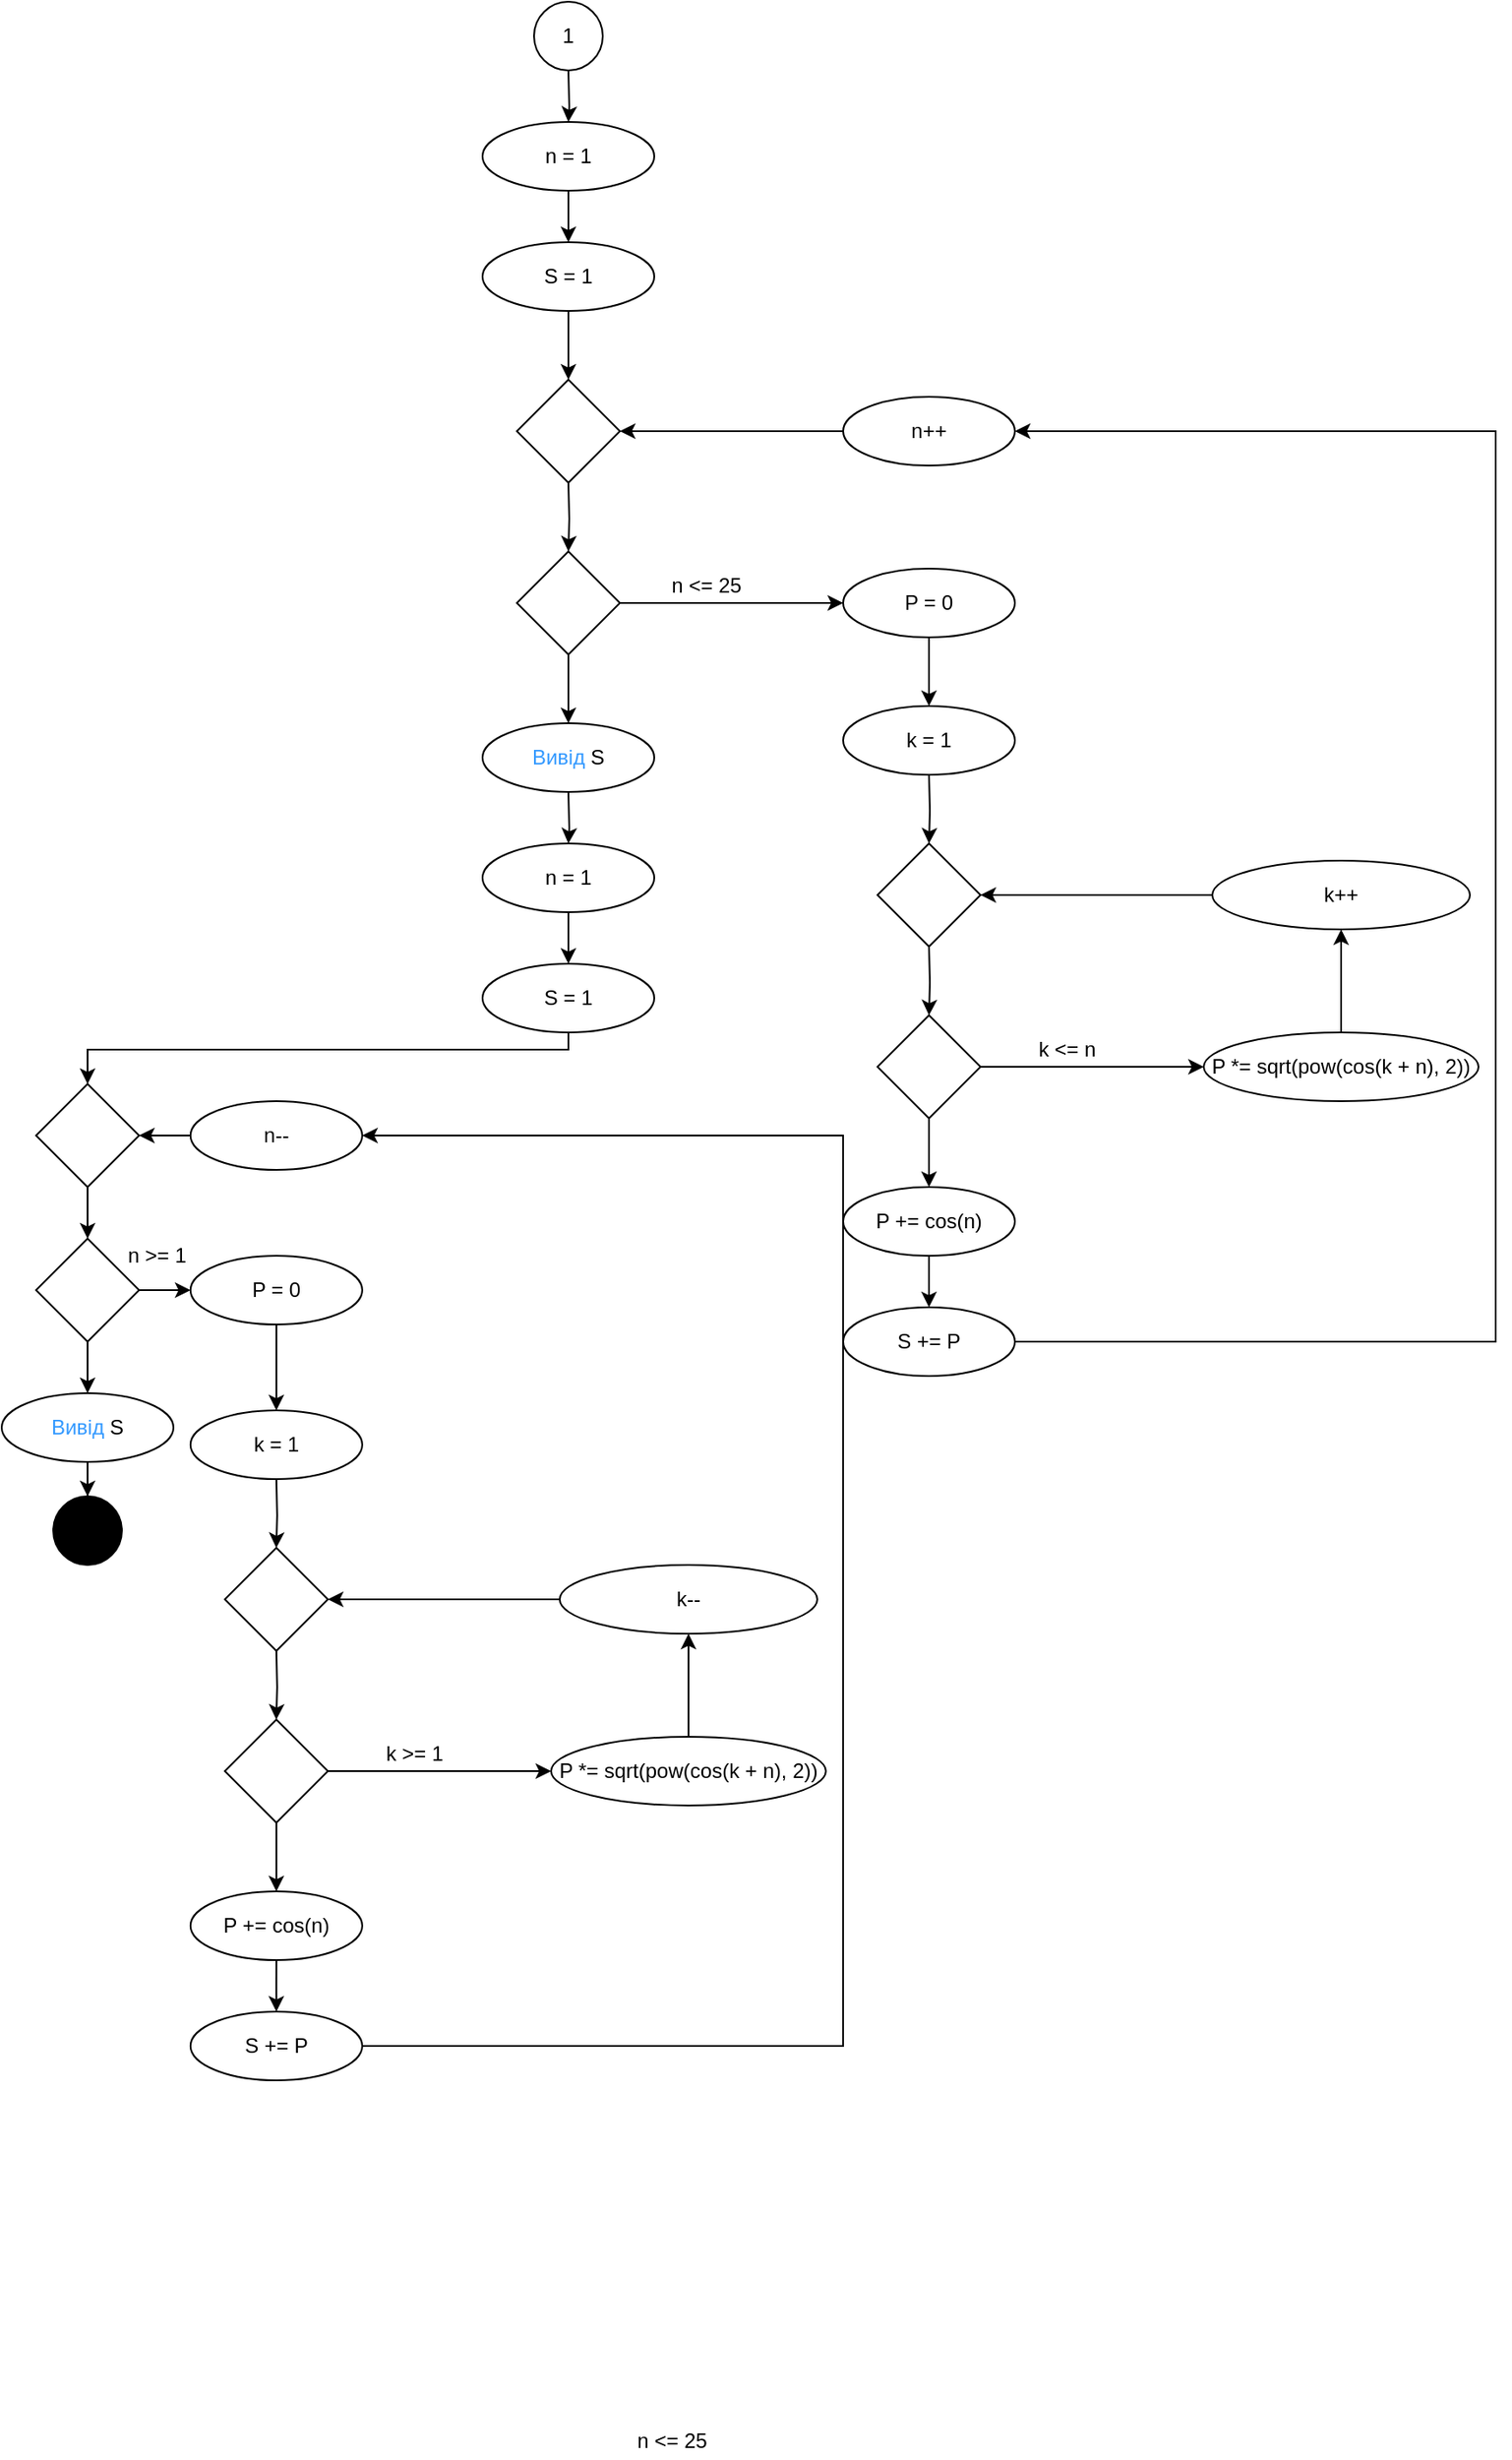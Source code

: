 <mxfile version="15.4.1" type="device"><diagram id="J2grqiuq2aGttQ_H3u8r" name="Page-1"><mxGraphModel dx="2595" dy="1288" grid="1" gridSize="10" guides="1" tooltips="1" connect="1" arrows="1" fold="1" page="1" pageScale="1" pageWidth="827" pageHeight="1169" math="0" shadow="0"><root><mxCell id="0"/><mxCell id="1" parent="0"/><mxCell id="qovQASz2GkLh3S3JLpxb-179" value="" style="edgeStyle=orthogonalEdgeStyle;rounded=0;orthogonalLoop=1;jettySize=auto;html=1;" edge="1" parent="1" target="qovQASz2GkLh3S3JLpxb-178"><mxGeometry relative="1" as="geometry"><mxPoint x="480" y="90" as="sourcePoint"/></mxGeometry></mxCell><mxCell id="qovQASz2GkLh3S3JLpxb-181" value="" style="edgeStyle=orthogonalEdgeStyle;rounded=0;orthogonalLoop=1;jettySize=auto;html=1;" edge="1" parent="1" source="qovQASz2GkLh3S3JLpxb-178" target="qovQASz2GkLh3S3JLpxb-180"><mxGeometry relative="1" as="geometry"/></mxCell><mxCell id="qovQASz2GkLh3S3JLpxb-178" value="n = 1" style="ellipse;whiteSpace=wrap;html=1;fillColor=#FFFFFF;" vertex="1" parent="1"><mxGeometry x="430" y="120" width="100" height="40" as="geometry"/></mxCell><mxCell id="qovQASz2GkLh3S3JLpxb-183" value="" style="edgeStyle=orthogonalEdgeStyle;rounded=0;orthogonalLoop=1;jettySize=auto;html=1;" edge="1" parent="1" source="qovQASz2GkLh3S3JLpxb-180" target="qovQASz2GkLh3S3JLpxb-182"><mxGeometry relative="1" as="geometry"/></mxCell><mxCell id="qovQASz2GkLh3S3JLpxb-180" value="S = 1" style="ellipse;whiteSpace=wrap;html=1;fillColor=#FFFFFF;" vertex="1" parent="1"><mxGeometry x="430" y="190" width="100" height="40" as="geometry"/></mxCell><mxCell id="qovQASz2GkLh3S3JLpxb-182" value="" style="rhombus;whiteSpace=wrap;html=1;fillColor=#FFFFFF;" vertex="1" parent="1"><mxGeometry x="450" y="270" width="60" height="60" as="geometry"/></mxCell><mxCell id="qovQASz2GkLh3S3JLpxb-186" value="" style="edgeStyle=orthogonalEdgeStyle;rounded=0;orthogonalLoop=1;jettySize=auto;html=1;" edge="1" parent="1" target="qovQASz2GkLh3S3JLpxb-187"><mxGeometry relative="1" as="geometry"><mxPoint x="480" y="330" as="sourcePoint"/></mxGeometry></mxCell><mxCell id="qovQASz2GkLh3S3JLpxb-192" style="edgeStyle=orthogonalEdgeStyle;rounded=0;orthogonalLoop=1;jettySize=auto;html=1;exitX=1;exitY=0.5;exitDx=0;exitDy=0;entryX=0;entryY=0.5;entryDx=0;entryDy=0;" edge="1" parent="1" source="qovQASz2GkLh3S3JLpxb-187" target="qovQASz2GkLh3S3JLpxb-188"><mxGeometry relative="1" as="geometry"/></mxCell><mxCell id="qovQASz2GkLh3S3JLpxb-212" value="" style="edgeStyle=orthogonalEdgeStyle;rounded=0;orthogonalLoop=1;jettySize=auto;html=1;fontColor=#3399FF;" edge="1" parent="1" source="qovQASz2GkLh3S3JLpxb-187" target="qovQASz2GkLh3S3JLpxb-211"><mxGeometry relative="1" as="geometry"/></mxCell><mxCell id="qovQASz2GkLh3S3JLpxb-187" value="" style="rhombus;whiteSpace=wrap;html=1;fillColor=#FFFFFF;" vertex="1" parent="1"><mxGeometry x="450" y="370" width="60" height="60" as="geometry"/></mxCell><mxCell id="qovQASz2GkLh3S3JLpxb-195" value="" style="edgeStyle=orthogonalEdgeStyle;rounded=0;orthogonalLoop=1;jettySize=auto;html=1;" edge="1" parent="1" source="qovQASz2GkLh3S3JLpxb-188" target="qovQASz2GkLh3S3JLpxb-194"><mxGeometry relative="1" as="geometry"/></mxCell><mxCell id="qovQASz2GkLh3S3JLpxb-188" value="P = 0" style="ellipse;whiteSpace=wrap;html=1;fillColor=#FFFFFF;" vertex="1" parent="1"><mxGeometry x="640" y="380" width="100" height="40" as="geometry"/></mxCell><mxCell id="qovQASz2GkLh3S3JLpxb-191" style="edgeStyle=orthogonalEdgeStyle;rounded=0;orthogonalLoop=1;jettySize=auto;html=1;exitX=0;exitY=0.5;exitDx=0;exitDy=0;entryX=1;entryY=0.5;entryDx=0;entryDy=0;" edge="1" parent="1" source="qovQASz2GkLh3S3JLpxb-189" target="qovQASz2GkLh3S3JLpxb-182"><mxGeometry relative="1" as="geometry"/></mxCell><mxCell id="qovQASz2GkLh3S3JLpxb-189" value="n++" style="ellipse;whiteSpace=wrap;html=1;fillColor=#FFFFFF;" vertex="1" parent="1"><mxGeometry x="640" y="280" width="100" height="40" as="geometry"/></mxCell><mxCell id="qovQASz2GkLh3S3JLpxb-193" value="n &amp;lt;= 25" style="text;html=1;align=center;verticalAlign=middle;resizable=0;points=[];autosize=1;strokeColor=none;fillColor=none;" vertex="1" parent="1"><mxGeometry x="530" y="380" width="60" height="20" as="geometry"/></mxCell><mxCell id="qovQASz2GkLh3S3JLpxb-194" value="k = 1" style="ellipse;whiteSpace=wrap;html=1;fillColor=#FFFFFF;" vertex="1" parent="1"><mxGeometry x="640" y="460" width="100" height="40" as="geometry"/></mxCell><mxCell id="qovQASz2GkLh3S3JLpxb-196" value="" style="edgeStyle=orthogonalEdgeStyle;rounded=0;orthogonalLoop=1;jettySize=auto;html=1;" edge="1" parent="1" target="qovQASz2GkLh3S3JLpxb-197"><mxGeometry relative="1" as="geometry"><mxPoint x="690" y="500" as="sourcePoint"/></mxGeometry></mxCell><mxCell id="qovQASz2GkLh3S3JLpxb-197" value="" style="rhombus;whiteSpace=wrap;html=1;fillColor=#FFFFFF;" vertex="1" parent="1"><mxGeometry x="660" y="540" width="60" height="60" as="geometry"/></mxCell><mxCell id="qovQASz2GkLh3S3JLpxb-198" value="" style="edgeStyle=orthogonalEdgeStyle;rounded=0;orthogonalLoop=1;jettySize=auto;html=1;" edge="1" parent="1" target="qovQASz2GkLh3S3JLpxb-200"><mxGeometry relative="1" as="geometry"><mxPoint x="690" y="600.0" as="sourcePoint"/></mxGeometry></mxCell><mxCell id="qovQASz2GkLh3S3JLpxb-199" style="edgeStyle=orthogonalEdgeStyle;rounded=0;orthogonalLoop=1;jettySize=auto;html=1;exitX=1;exitY=0.5;exitDx=0;exitDy=0;entryX=0;entryY=0.5;entryDx=0;entryDy=0;" edge="1" parent="1" source="qovQASz2GkLh3S3JLpxb-200"><mxGeometry relative="1" as="geometry"><mxPoint x="850.0" y="670.0" as="targetPoint"/></mxGeometry></mxCell><mxCell id="qovQASz2GkLh3S3JLpxb-207" value="" style="edgeStyle=orthogonalEdgeStyle;rounded=0;orthogonalLoop=1;jettySize=auto;html=1;" edge="1" parent="1" source="qovQASz2GkLh3S3JLpxb-200" target="qovQASz2GkLh3S3JLpxb-206"><mxGeometry relative="1" as="geometry"/></mxCell><mxCell id="qovQASz2GkLh3S3JLpxb-200" value="" style="rhombus;whiteSpace=wrap;html=1;fillColor=#FFFFFF;" vertex="1" parent="1"><mxGeometry x="660" y="640" width="60" height="60" as="geometry"/></mxCell><mxCell id="qovQASz2GkLh3S3JLpxb-201" style="edgeStyle=orthogonalEdgeStyle;rounded=0;orthogonalLoop=1;jettySize=auto;html=1;exitX=0;exitY=0.5;exitDx=0;exitDy=0;entryX=1;entryY=0.5;entryDx=0;entryDy=0;" edge="1" parent="1" target="qovQASz2GkLh3S3JLpxb-197" source="qovQASz2GkLh3S3JLpxb-204"><mxGeometry relative="1" as="geometry"><mxPoint x="850.0" y="570" as="sourcePoint"/></mxGeometry></mxCell><mxCell id="qovQASz2GkLh3S3JLpxb-202" value="k &amp;lt;= n" style="text;html=1;align=center;verticalAlign=middle;resizable=0;points=[];autosize=1;strokeColor=none;fillColor=none;" vertex="1" parent="1"><mxGeometry x="745" y="650" width="50" height="20" as="geometry"/></mxCell><mxCell id="qovQASz2GkLh3S3JLpxb-205" value="" style="edgeStyle=orthogonalEdgeStyle;rounded=0;orthogonalLoop=1;jettySize=auto;html=1;" edge="1" parent="1" source="qovQASz2GkLh3S3JLpxb-203" target="qovQASz2GkLh3S3JLpxb-204"><mxGeometry relative="1" as="geometry"/></mxCell><mxCell id="qovQASz2GkLh3S3JLpxb-203" value="P *= sqrt(pow(cos(k + n), 2))" style="ellipse;whiteSpace=wrap;html=1;fillColor=#FFFFFF;" vertex="1" parent="1"><mxGeometry x="850" y="650" width="160" height="40" as="geometry"/></mxCell><mxCell id="qovQASz2GkLh3S3JLpxb-204" value="k++" style="ellipse;whiteSpace=wrap;html=1;fillColor=#FFFFFF;" vertex="1" parent="1"><mxGeometry x="855" y="550" width="150" height="40" as="geometry"/></mxCell><mxCell id="qovQASz2GkLh3S3JLpxb-209" value="" style="edgeStyle=orthogonalEdgeStyle;rounded=0;orthogonalLoop=1;jettySize=auto;html=1;" edge="1" parent="1" source="qovQASz2GkLh3S3JLpxb-206" target="qovQASz2GkLh3S3JLpxb-208"><mxGeometry relative="1" as="geometry"/></mxCell><mxCell id="qovQASz2GkLh3S3JLpxb-206" value="P += cos(n)" style="ellipse;whiteSpace=wrap;html=1;fillColor=#FFFFFF;" vertex="1" parent="1"><mxGeometry x="640" y="740" width="100" height="40" as="geometry"/></mxCell><mxCell id="qovQASz2GkLh3S3JLpxb-210" style="edgeStyle=orthogonalEdgeStyle;rounded=0;orthogonalLoop=1;jettySize=auto;html=1;exitX=1;exitY=0.5;exitDx=0;exitDy=0;entryX=1;entryY=0.5;entryDx=0;entryDy=0;" edge="1" parent="1" source="qovQASz2GkLh3S3JLpxb-208" target="qovQASz2GkLh3S3JLpxb-189"><mxGeometry relative="1" as="geometry"><mxPoint x="690" y="340" as="targetPoint"/><Array as="points"><mxPoint x="1020" y="830"/><mxPoint x="1020" y="300"/></Array></mxGeometry></mxCell><mxCell id="qovQASz2GkLh3S3JLpxb-208" value="S += P" style="ellipse;whiteSpace=wrap;html=1;fillColor=#FFFFFF;" vertex="1" parent="1"><mxGeometry x="640" y="810" width="100" height="40" as="geometry"/></mxCell><mxCell id="qovQASz2GkLh3S3JLpxb-211" value="&lt;font color=&quot;#3399ff&quot;&gt;Вивід&lt;/font&gt; S" style="ellipse;whiteSpace=wrap;html=1;fillColor=#FFFFFF;" vertex="1" parent="1"><mxGeometry x="430" y="470" width="100" height="40" as="geometry"/></mxCell><mxCell id="qovQASz2GkLh3S3JLpxb-213" value="" style="edgeStyle=orthogonalEdgeStyle;rounded=0;orthogonalLoop=1;jettySize=auto;html=1;" edge="1" parent="1" target="qovQASz2GkLh3S3JLpxb-215"><mxGeometry relative="1" as="geometry"><mxPoint x="480" y="510" as="sourcePoint"/></mxGeometry></mxCell><mxCell id="qovQASz2GkLh3S3JLpxb-249" value="" style="edgeStyle=orthogonalEdgeStyle;rounded=0;orthogonalLoop=1;jettySize=auto;html=1;fontColor=#000000;" edge="1" parent="1" source="qovQASz2GkLh3S3JLpxb-215" target="qovQASz2GkLh3S3JLpxb-248"><mxGeometry relative="1" as="geometry"/></mxCell><mxCell id="qovQASz2GkLh3S3JLpxb-215" value="n = 1" style="ellipse;whiteSpace=wrap;html=1;fillColor=#FFFFFF;" vertex="1" parent="1"><mxGeometry x="430" y="540" width="100" height="40" as="geometry"/></mxCell><mxCell id="qovQASz2GkLh3S3JLpxb-231" style="edgeStyle=orthogonalEdgeStyle;rounded=0;orthogonalLoop=1;jettySize=auto;html=1;exitX=1;exitY=0.5;exitDx=0;exitDy=0;entryX=1;entryY=0.5;entryDx=0;entryDy=0;fontColor=#3399FF;" edge="1" parent="1" source="qovQASz2GkLh3S3JLpxb-229"><mxGeometry relative="1" as="geometry"><mxPoint x="480" y="940" as="targetPoint"/><Array as="points"><mxPoint x="570" y="1180"/><mxPoint x="570" y="940"/></Array></mxGeometry></mxCell><mxCell id="qovQASz2GkLh3S3JLpxb-241" style="edgeStyle=orthogonalEdgeStyle;rounded=0;orthogonalLoop=1;jettySize=auto;html=1;exitX=1;exitY=0.5;exitDx=0;exitDy=0;entryX=1;entryY=0.5;entryDx=0;entryDy=0;fontColor=#000000;" edge="1" parent="1" source="qovQASz2GkLh3S3JLpxb-239"><mxGeometry relative="1" as="geometry"><mxPoint x="480" y="710" as="targetPoint"/><Array as="points"><mxPoint x="610" y="1480"/><mxPoint x="610" y="710"/></Array></mxGeometry></mxCell><mxCell id="qovQASz2GkLh3S3JLpxb-242" value="n &amp;lt;= 25" style="text;html=1;align=center;verticalAlign=middle;resizable=0;points=[];autosize=1;strokeColor=none;fillColor=none;fontColor=#000000;" vertex="1" parent="1"><mxGeometry x="510" y="1460" width="60" height="20" as="geometry"/></mxCell><mxCell id="qovQASz2GkLh3S3JLpxb-247" value="1" style="ellipse;whiteSpace=wrap;html=1;aspect=fixed;fontColor=#000000;fillColor=#FFFFFF;" vertex="1" parent="1"><mxGeometry x="460" y="50" width="40" height="40" as="geometry"/></mxCell><mxCell id="qovQASz2GkLh3S3JLpxb-251" style="edgeStyle=orthogonalEdgeStyle;rounded=0;orthogonalLoop=1;jettySize=auto;html=1;exitX=0.5;exitY=1;exitDx=0;exitDy=0;entryX=0.5;entryY=0;entryDx=0;entryDy=0;fontColor=#000000;" edge="1" parent="1" source="qovQASz2GkLh3S3JLpxb-248" target="qovQASz2GkLh3S3JLpxb-250"><mxGeometry relative="1" as="geometry"><Array as="points"><mxPoint x="480" y="660"/><mxPoint x="200" y="660"/></Array></mxGeometry></mxCell><mxCell id="qovQASz2GkLh3S3JLpxb-248" value="S = 1" style="ellipse;whiteSpace=wrap;html=1;fillColor=#FFFFFF;" vertex="1" parent="1"><mxGeometry x="430" y="610" width="100" height="40" as="geometry"/></mxCell><mxCell id="qovQASz2GkLh3S3JLpxb-253" value="" style="edgeStyle=orthogonalEdgeStyle;rounded=0;orthogonalLoop=1;jettySize=auto;html=1;fontColor=#000000;" edge="1" parent="1" source="qovQASz2GkLh3S3JLpxb-250" target="qovQASz2GkLh3S3JLpxb-252"><mxGeometry relative="1" as="geometry"/></mxCell><mxCell id="qovQASz2GkLh3S3JLpxb-250" value="" style="rhombus;whiteSpace=wrap;html=1;fillColor=#FFFFFF;" vertex="1" parent="1"><mxGeometry x="170" y="680" width="60" height="60" as="geometry"/></mxCell><mxCell id="qovQASz2GkLh3S3JLpxb-274" value="" style="edgeStyle=orthogonalEdgeStyle;rounded=0;orthogonalLoop=1;jettySize=auto;html=1;fontColor=#000000;" edge="1" parent="1" source="qovQASz2GkLh3S3JLpxb-252" target="qovQASz2GkLh3S3JLpxb-255"><mxGeometry relative="1" as="geometry"/></mxCell><mxCell id="qovQASz2GkLh3S3JLpxb-278" value="" style="edgeStyle=orthogonalEdgeStyle;rounded=0;orthogonalLoop=1;jettySize=auto;html=1;fontColor=#000000;" edge="1" parent="1" source="qovQASz2GkLh3S3JLpxb-252" target="qovQASz2GkLh3S3JLpxb-277"><mxGeometry relative="1" as="geometry"/></mxCell><mxCell id="qovQASz2GkLh3S3JLpxb-252" value="" style="rhombus;whiteSpace=wrap;html=1;fillColor=#FFFFFF;" vertex="1" parent="1"><mxGeometry x="170" y="770" width="60" height="60" as="geometry"/></mxCell><mxCell id="qovQASz2GkLh3S3JLpxb-254" value="" style="edgeStyle=orthogonalEdgeStyle;rounded=0;orthogonalLoop=1;jettySize=auto;html=1;" edge="1" parent="1" source="qovQASz2GkLh3S3JLpxb-255" target="qovQASz2GkLh3S3JLpxb-257"><mxGeometry relative="1" as="geometry"/></mxCell><mxCell id="qovQASz2GkLh3S3JLpxb-255" value="P = 0" style="ellipse;whiteSpace=wrap;html=1;fillColor=#FFFFFF;" vertex="1" parent="1"><mxGeometry x="259.94" y="780" width="100" height="40" as="geometry"/></mxCell><mxCell id="qovQASz2GkLh3S3JLpxb-273" value="" style="edgeStyle=orthogonalEdgeStyle;rounded=0;orthogonalLoop=1;jettySize=auto;html=1;fontColor=#000000;" edge="1" parent="1" source="qovQASz2GkLh3S3JLpxb-256" target="qovQASz2GkLh3S3JLpxb-250"><mxGeometry relative="1" as="geometry"/></mxCell><mxCell id="qovQASz2GkLh3S3JLpxb-256" value="n--" style="ellipse;whiteSpace=wrap;html=1;fillColor=#FFFFFF;" vertex="1" parent="1"><mxGeometry x="259.94" y="690" width="100" height="40" as="geometry"/></mxCell><mxCell id="qovQASz2GkLh3S3JLpxb-257" value="k = 1" style="ellipse;whiteSpace=wrap;html=1;fillColor=#FFFFFF;" vertex="1" parent="1"><mxGeometry x="259.94" y="870" width="100" height="40" as="geometry"/></mxCell><mxCell id="qovQASz2GkLh3S3JLpxb-258" value="" style="edgeStyle=orthogonalEdgeStyle;rounded=0;orthogonalLoop=1;jettySize=auto;html=1;" edge="1" parent="1" target="qovQASz2GkLh3S3JLpxb-259"><mxGeometry relative="1" as="geometry"><mxPoint x="309.94" y="910" as="sourcePoint"/></mxGeometry></mxCell><mxCell id="qovQASz2GkLh3S3JLpxb-259" value="" style="rhombus;whiteSpace=wrap;html=1;fillColor=#FFFFFF;" vertex="1" parent="1"><mxGeometry x="279.94" y="950" width="60" height="60" as="geometry"/></mxCell><mxCell id="qovQASz2GkLh3S3JLpxb-260" value="" style="edgeStyle=orthogonalEdgeStyle;rounded=0;orthogonalLoop=1;jettySize=auto;html=1;" edge="1" parent="1" target="qovQASz2GkLh3S3JLpxb-263"><mxGeometry relative="1" as="geometry"><mxPoint x="309.94" y="1010" as="sourcePoint"/></mxGeometry></mxCell><mxCell id="qovQASz2GkLh3S3JLpxb-261" style="edgeStyle=orthogonalEdgeStyle;rounded=0;orthogonalLoop=1;jettySize=auto;html=1;exitX=1;exitY=0.5;exitDx=0;exitDy=0;entryX=0;entryY=0.5;entryDx=0;entryDy=0;" edge="1" parent="1" source="qovQASz2GkLh3S3JLpxb-263"><mxGeometry relative="1" as="geometry"><mxPoint x="469.94" y="1080" as="targetPoint"/></mxGeometry></mxCell><mxCell id="qovQASz2GkLh3S3JLpxb-262" value="" style="edgeStyle=orthogonalEdgeStyle;rounded=0;orthogonalLoop=1;jettySize=auto;html=1;" edge="1" parent="1" source="qovQASz2GkLh3S3JLpxb-263" target="qovQASz2GkLh3S3JLpxb-270"><mxGeometry relative="1" as="geometry"/></mxCell><mxCell id="qovQASz2GkLh3S3JLpxb-263" value="" style="rhombus;whiteSpace=wrap;html=1;fillColor=#FFFFFF;" vertex="1" parent="1"><mxGeometry x="279.94" y="1050" width="60" height="60" as="geometry"/></mxCell><mxCell id="qovQASz2GkLh3S3JLpxb-264" style="edgeStyle=orthogonalEdgeStyle;rounded=0;orthogonalLoop=1;jettySize=auto;html=1;exitX=0;exitY=0.5;exitDx=0;exitDy=0;entryX=1;entryY=0.5;entryDx=0;entryDy=0;" edge="1" parent="1" source="qovQASz2GkLh3S3JLpxb-268" target="qovQASz2GkLh3S3JLpxb-259"><mxGeometry relative="1" as="geometry"><mxPoint x="469.94" y="980" as="sourcePoint"/></mxGeometry></mxCell><mxCell id="qovQASz2GkLh3S3JLpxb-265" value="k &amp;gt;= 1" style="text;html=1;align=center;verticalAlign=middle;resizable=0;points=[];autosize=1;strokeColor=none;fillColor=none;" vertex="1" parent="1"><mxGeometry x="364.94" y="1060" width="50" height="20" as="geometry"/></mxCell><mxCell id="qovQASz2GkLh3S3JLpxb-266" value="" style="edgeStyle=orthogonalEdgeStyle;rounded=0;orthogonalLoop=1;jettySize=auto;html=1;" edge="1" parent="1" source="qovQASz2GkLh3S3JLpxb-267" target="qovQASz2GkLh3S3JLpxb-268"><mxGeometry relative="1" as="geometry"/></mxCell><mxCell id="qovQASz2GkLh3S3JLpxb-267" value="P *= sqrt(pow(cos(k + n), 2))" style="ellipse;whiteSpace=wrap;html=1;fillColor=#FFFFFF;" vertex="1" parent="1"><mxGeometry x="469.94" y="1060" width="160" height="40" as="geometry"/></mxCell><mxCell id="qovQASz2GkLh3S3JLpxb-268" value="k--" style="ellipse;whiteSpace=wrap;html=1;fillColor=#FFFFFF;" vertex="1" parent="1"><mxGeometry x="474.94" y="960" width="150" height="40" as="geometry"/></mxCell><mxCell id="qovQASz2GkLh3S3JLpxb-269" value="" style="edgeStyle=orthogonalEdgeStyle;rounded=0;orthogonalLoop=1;jettySize=auto;html=1;" edge="1" parent="1" source="qovQASz2GkLh3S3JLpxb-270" target="qovQASz2GkLh3S3JLpxb-272"><mxGeometry relative="1" as="geometry"/></mxCell><mxCell id="qovQASz2GkLh3S3JLpxb-270" value="P += cos(n)" style="ellipse;whiteSpace=wrap;html=1;fillColor=#FFFFFF;" vertex="1" parent="1"><mxGeometry x="259.94" y="1150" width="100" height="40" as="geometry"/></mxCell><mxCell id="qovQASz2GkLh3S3JLpxb-271" style="edgeStyle=orthogonalEdgeStyle;rounded=0;orthogonalLoop=1;jettySize=auto;html=1;exitX=1;exitY=0.5;exitDx=0;exitDy=0;entryX=1;entryY=0.5;entryDx=0;entryDy=0;" edge="1" parent="1" source="qovQASz2GkLh3S3JLpxb-272" target="qovQASz2GkLh3S3JLpxb-256"><mxGeometry relative="1" as="geometry"><mxPoint x="309.94" y="750" as="targetPoint"/><Array as="points"><mxPoint x="639.94" y="1240"/><mxPoint x="639.94" y="710"/></Array></mxGeometry></mxCell><mxCell id="qovQASz2GkLh3S3JLpxb-272" value="S += P" style="ellipse;whiteSpace=wrap;html=1;fillColor=#FFFFFF;" vertex="1" parent="1"><mxGeometry x="259.94" y="1220" width="100" height="40" as="geometry"/></mxCell><mxCell id="qovQASz2GkLh3S3JLpxb-276" value="n &amp;gt;= 1" style="text;html=1;align=center;verticalAlign=middle;resizable=0;points=[];autosize=1;strokeColor=none;fillColor=none;fontColor=#000000;" vertex="1" parent="1"><mxGeometry x="215" y="770" width="50" height="20" as="geometry"/></mxCell><mxCell id="qovQASz2GkLh3S3JLpxb-280" value="" style="edgeStyle=orthogonalEdgeStyle;rounded=0;orthogonalLoop=1;jettySize=auto;html=1;fontColor=#000000;" edge="1" parent="1" source="qovQASz2GkLh3S3JLpxb-277" target="qovQASz2GkLh3S3JLpxb-279"><mxGeometry relative="1" as="geometry"/></mxCell><mxCell id="qovQASz2GkLh3S3JLpxb-277" value="&lt;font color=&quot;#3399ff&quot;&gt;Вивід&lt;/font&gt; S" style="ellipse;whiteSpace=wrap;html=1;fillColor=#FFFFFF;" vertex="1" parent="1"><mxGeometry x="150" y="860" width="100" height="40" as="geometry"/></mxCell><mxCell id="qovQASz2GkLh3S3JLpxb-279" value="" style="ellipse;whiteSpace=wrap;html=1;aspect=fixed;fontColor=#000000;fillColor=#000000;" vertex="1" parent="1"><mxGeometry x="180" y="920" width="40" height="40" as="geometry"/></mxCell></root></mxGraphModel></diagram></mxfile>